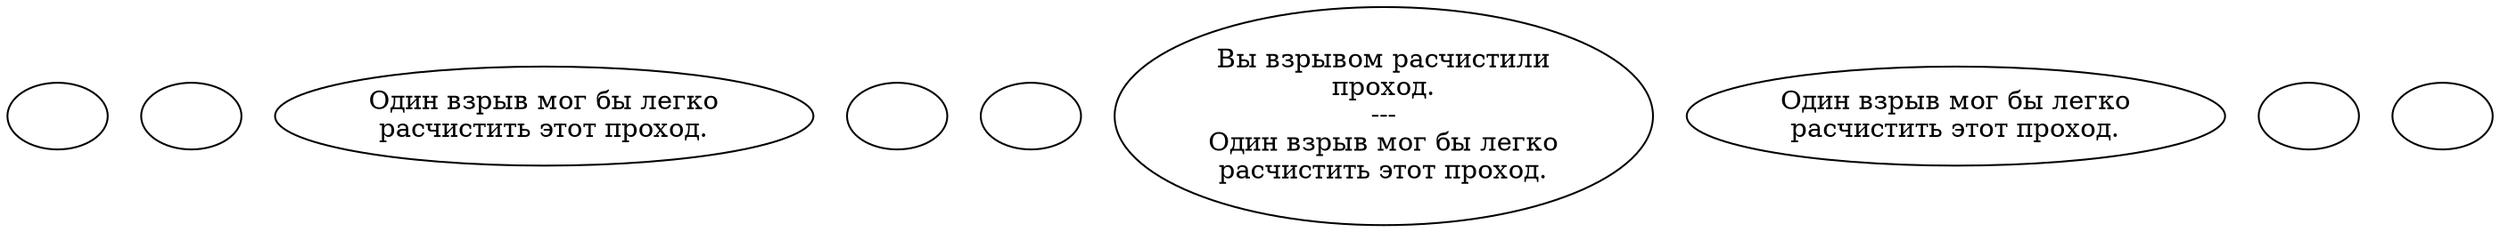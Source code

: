 digraph miShtRks {
  "start" [style=filled       fillcolor="#FFFFFF"       color="#000000"]
  "start" [label=""]
  "look_at_p_proc" [style=filled       fillcolor="#FFFFFF"       color="#000000"]
  "look_at_p_proc" [label=""]
  "description_p_proc" [style=filled       fillcolor="#FFFFFF"       color="#000000"]
  "description_p_proc" [label="Один взрыв мог бы легко\nрасчистить этот проход."]
  "use_skill_on_p_proc" [style=filled       fillcolor="#FFFFFF"       color="#000000"]
  "use_skill_on_p_proc" [label=""]
  "use_p_proc" [style=filled       fillcolor="#FFFFFF"       color="#000000"]
  "use_p_proc" [label=""]
  "damage_p_proc" [style=filled       fillcolor="#FFFFFF"       color="#000000"]
  "damage_p_proc" [label="Вы взрывом расчистили\nпроход.\n---\nОдин взрыв мог бы легко\nрасчистить этот проход."]
  "map_enter_p_proc" [style=filled       fillcolor="#FFFFFF"       color="#000000"]
  "map_enter_p_proc" [label="Один взрыв мог бы легко\nрасчистить этот проход."]
  "timed_event_p_proc" [style=filled       fillcolor="#FFFFFF"       color="#000000"]
  "timed_event_p_proc" [label=""]
  "destroy_p_proc" [style=filled       fillcolor="#FFFFFF"       color="#000000"]
  "destroy_p_proc" [label=""]
}